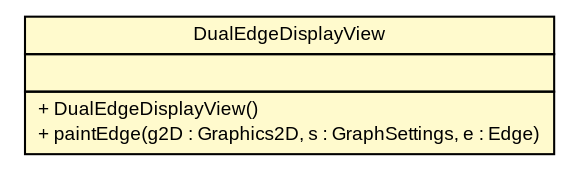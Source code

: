 #!/usr/local/bin/dot
#
# Class diagram 
# Generated by UMLGraph version R5_6 (http://www.umlgraph.org/)
#

digraph G {
	edge [fontname="arial",fontsize=10,labelfontname="arial",labelfontsize=10];
	node [fontname="arial",fontsize=10,shape=plaintext];
	nodesep=0.25;
	ranksep=0.5;
	// pfc.views.display.algorithms.DualEdgeDisplayView
	c6215 [label=<<table title="pfc.views.display.algorithms.DualEdgeDisplayView" border="0" cellborder="1" cellspacing="0" cellpadding="2" port="p" bgcolor="lemonChiffon" href="./DualEdgeDisplayView.html">
		<tr><td><table border="0" cellspacing="0" cellpadding="1">
<tr><td align="center" balign="center"> DualEdgeDisplayView </td></tr>
		</table></td></tr>
		<tr><td><table border="0" cellspacing="0" cellpadding="1">
<tr><td align="left" balign="left">  </td></tr>
		</table></td></tr>
		<tr><td><table border="0" cellspacing="0" cellpadding="1">
<tr><td align="left" balign="left"> + DualEdgeDisplayView() </td></tr>
<tr><td align="left" balign="left"> + paintEdge(g2D : Graphics2D, s : GraphSettings, e : Edge) </td></tr>
		</table></td></tr>
		</table>>, URL="./DualEdgeDisplayView.html", fontname="arial", fontcolor="black", fontsize=9.0];
}

